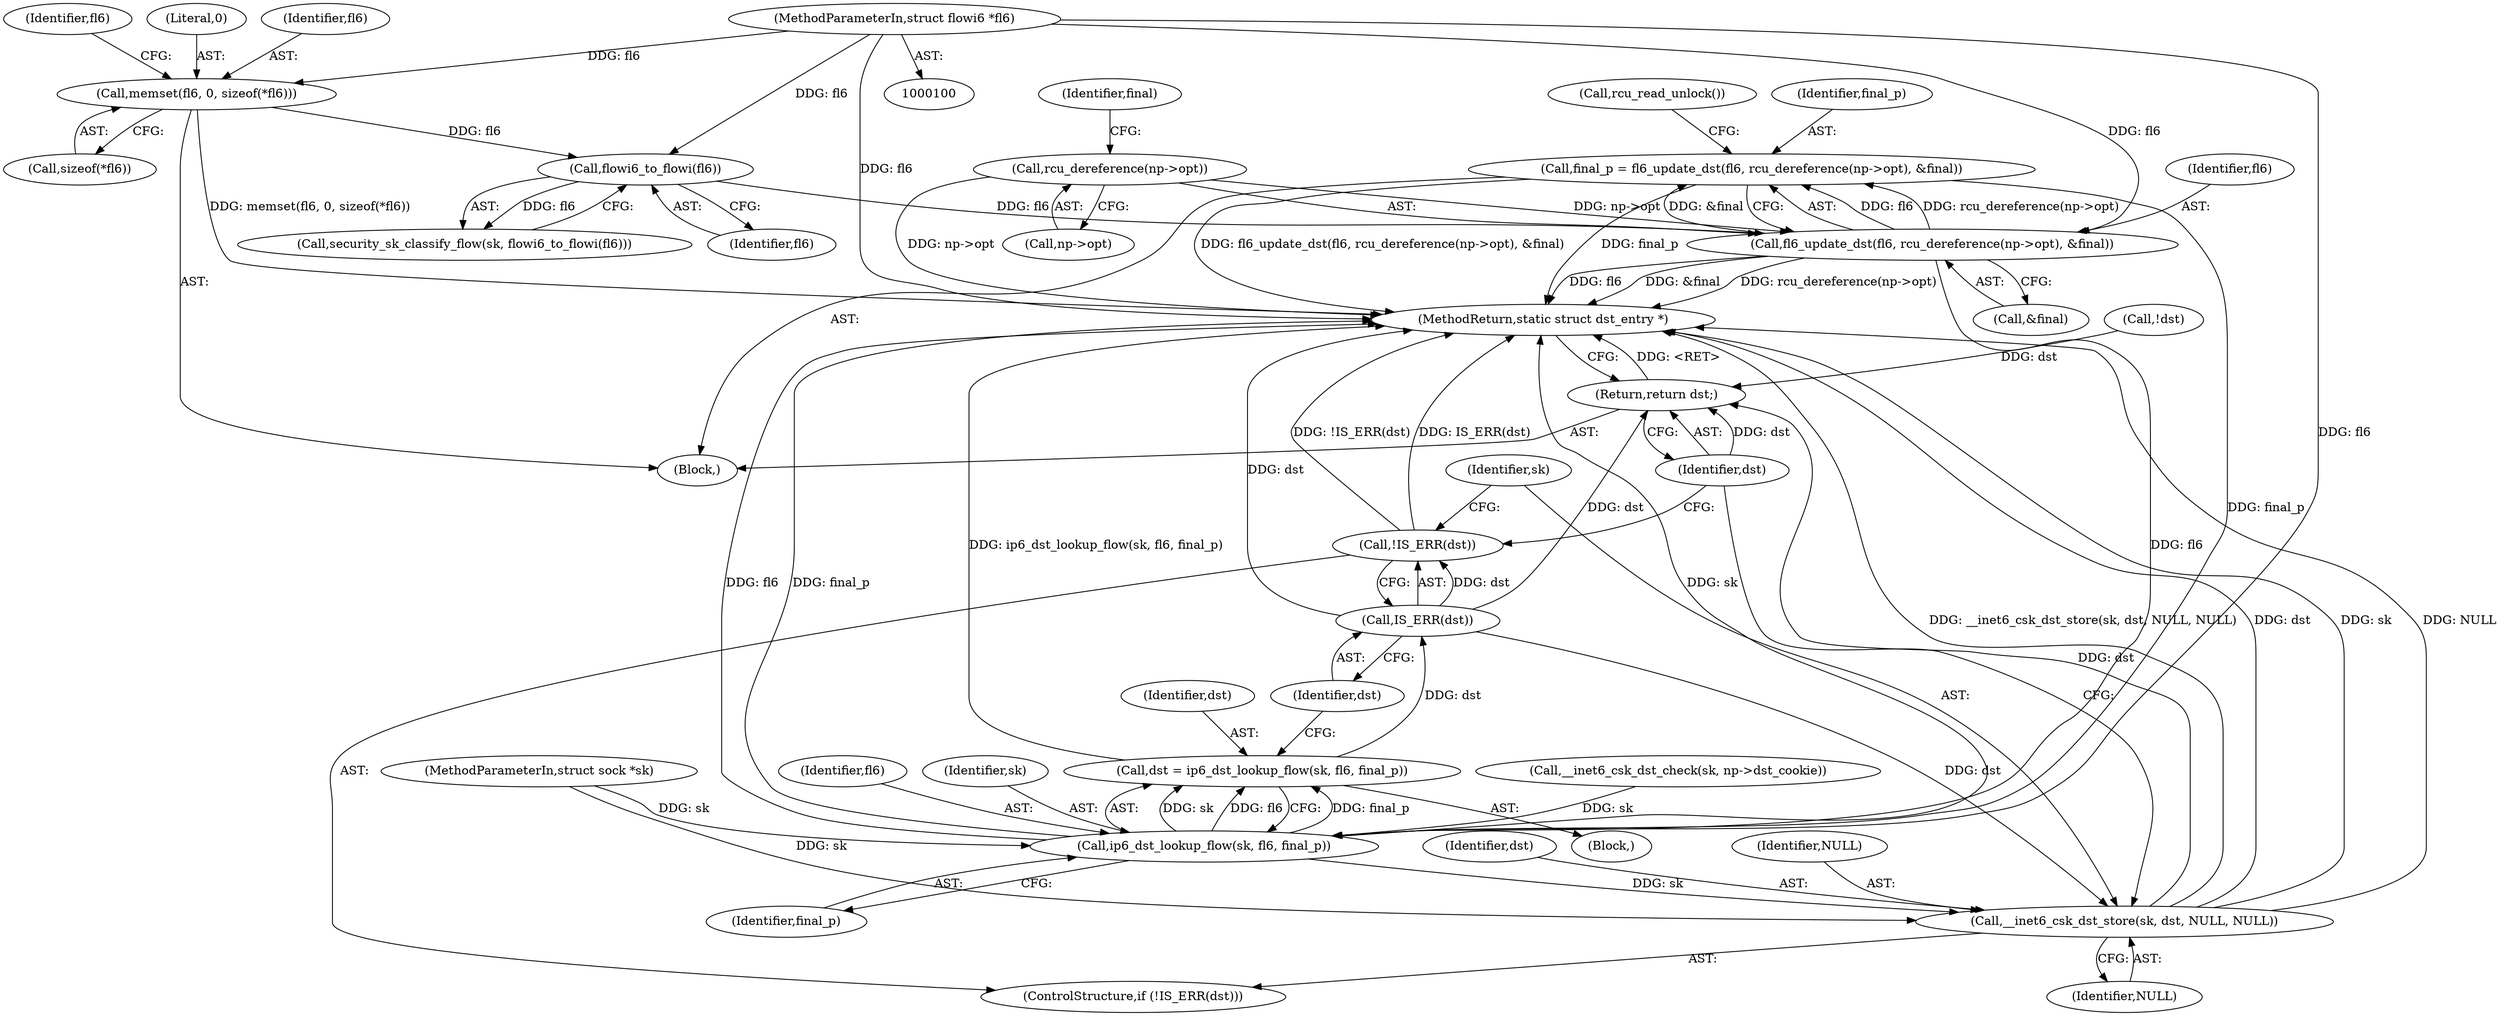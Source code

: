 digraph "0_linux_45f6fad84cc305103b28d73482b344d7f5b76f39_8@API" {
"1000189" [label="(Call,final_p = fl6_update_dst(fl6, rcu_dereference(np->opt), &final))"];
"1000191" [label="(Call,fl6_update_dst(fl6, rcu_dereference(np->opt), &final))"];
"1000186" [label="(Call,flowi6_to_flowi(fl6))"];
"1000117" [label="(Call,memset(fl6, 0, sizeof(*fl6)))"];
"1000102" [label="(MethodParameterIn,struct flowi6 *fl6)"];
"1000193" [label="(Call,rcu_dereference(np->opt))"];
"1000213" [label="(Call,ip6_dst_lookup_flow(sk, fl6, final_p))"];
"1000211" [label="(Call,dst = ip6_dst_lookup_flow(sk, fl6, final_p))"];
"1000219" [label="(Call,IS_ERR(dst))"];
"1000218" [label="(Call,!IS_ERR(dst))"];
"1000221" [label="(Call,__inet6_csk_dst_store(sk, dst, NULL, NULL))"];
"1000226" [label="(Return,return dst;)"];
"1000192" [label="(Identifier,fl6)"];
"1000198" [label="(Identifier,final)"];
"1000221" [label="(Call,__inet6_csk_dst_store(sk, dst, NULL, NULL))"];
"1000210" [label="(Block,)"];
"1000199" [label="(Call,rcu_read_unlock())"];
"1000187" [label="(Identifier,fl6)"];
"1000227" [label="(Identifier,dst)"];
"1000194" [label="(Call,np->opt)"];
"1000212" [label="(Identifier,dst)"];
"1000190" [label="(Identifier,final_p)"];
"1000218" [label="(Call,!IS_ERR(dst))"];
"1000211" [label="(Call,dst = ip6_dst_lookup_flow(sk, fl6, final_p))"];
"1000193" [label="(Call,rcu_dereference(np->opt))"];
"1000197" [label="(Call,&final)"];
"1000219" [label="(Call,IS_ERR(dst))"];
"1000118" [label="(Identifier,fl6)"];
"1000226" [label="(Return,return dst;)"];
"1000222" [label="(Identifier,sk)"];
"1000214" [label="(Identifier,sk)"];
"1000216" [label="(Identifier,final_p)"];
"1000191" [label="(Call,fl6_update_dst(fl6, rcu_dereference(np->opt), &final))"];
"1000102" [label="(MethodParameterIn,struct flowi6 *fl6)"];
"1000213" [label="(Call,ip6_dst_lookup_flow(sk, fl6, final_p))"];
"1000208" [label="(Call,!dst)"];
"1000202" [label="(Call,__inet6_csk_dst_check(sk, np->dst_cookie))"];
"1000223" [label="(Identifier,dst)"];
"1000125" [label="(Identifier,fl6)"];
"1000189" [label="(Call,final_p = fl6_update_dst(fl6, rcu_dereference(np->opt), &final))"];
"1000120" [label="(Call,sizeof(*fl6))"];
"1000103" [label="(Block,)"];
"1000224" [label="(Identifier,NULL)"];
"1000186" [label="(Call,flowi6_to_flowi(fl6))"];
"1000217" [label="(ControlStructure,if (!IS_ERR(dst)))"];
"1000117" [label="(Call,memset(fl6, 0, sizeof(*fl6)))"];
"1000119" [label="(Literal,0)"];
"1000220" [label="(Identifier,dst)"];
"1000101" [label="(MethodParameterIn,struct sock *sk)"];
"1000215" [label="(Identifier,fl6)"];
"1000225" [label="(Identifier,NULL)"];
"1000228" [label="(MethodReturn,static struct dst_entry *)"];
"1000184" [label="(Call,security_sk_classify_flow(sk, flowi6_to_flowi(fl6)))"];
"1000189" -> "1000103"  [label="AST: "];
"1000189" -> "1000191"  [label="CFG: "];
"1000190" -> "1000189"  [label="AST: "];
"1000191" -> "1000189"  [label="AST: "];
"1000199" -> "1000189"  [label="CFG: "];
"1000189" -> "1000228"  [label="DDG: final_p"];
"1000189" -> "1000228"  [label="DDG: fl6_update_dst(fl6, rcu_dereference(np->opt), &final)"];
"1000191" -> "1000189"  [label="DDG: fl6"];
"1000191" -> "1000189"  [label="DDG: rcu_dereference(np->opt)"];
"1000191" -> "1000189"  [label="DDG: &final"];
"1000189" -> "1000213"  [label="DDG: final_p"];
"1000191" -> "1000197"  [label="CFG: "];
"1000192" -> "1000191"  [label="AST: "];
"1000193" -> "1000191"  [label="AST: "];
"1000197" -> "1000191"  [label="AST: "];
"1000191" -> "1000228"  [label="DDG: &final"];
"1000191" -> "1000228"  [label="DDG: rcu_dereference(np->opt)"];
"1000191" -> "1000228"  [label="DDG: fl6"];
"1000186" -> "1000191"  [label="DDG: fl6"];
"1000102" -> "1000191"  [label="DDG: fl6"];
"1000193" -> "1000191"  [label="DDG: np->opt"];
"1000191" -> "1000213"  [label="DDG: fl6"];
"1000186" -> "1000184"  [label="AST: "];
"1000186" -> "1000187"  [label="CFG: "];
"1000187" -> "1000186"  [label="AST: "];
"1000184" -> "1000186"  [label="CFG: "];
"1000186" -> "1000184"  [label="DDG: fl6"];
"1000117" -> "1000186"  [label="DDG: fl6"];
"1000102" -> "1000186"  [label="DDG: fl6"];
"1000117" -> "1000103"  [label="AST: "];
"1000117" -> "1000120"  [label="CFG: "];
"1000118" -> "1000117"  [label="AST: "];
"1000119" -> "1000117"  [label="AST: "];
"1000120" -> "1000117"  [label="AST: "];
"1000125" -> "1000117"  [label="CFG: "];
"1000117" -> "1000228"  [label="DDG: memset(fl6, 0, sizeof(*fl6))"];
"1000102" -> "1000117"  [label="DDG: fl6"];
"1000102" -> "1000100"  [label="AST: "];
"1000102" -> "1000228"  [label="DDG: fl6"];
"1000102" -> "1000213"  [label="DDG: fl6"];
"1000193" -> "1000194"  [label="CFG: "];
"1000194" -> "1000193"  [label="AST: "];
"1000198" -> "1000193"  [label="CFG: "];
"1000193" -> "1000228"  [label="DDG: np->opt"];
"1000213" -> "1000211"  [label="AST: "];
"1000213" -> "1000216"  [label="CFG: "];
"1000214" -> "1000213"  [label="AST: "];
"1000215" -> "1000213"  [label="AST: "];
"1000216" -> "1000213"  [label="AST: "];
"1000211" -> "1000213"  [label="CFG: "];
"1000213" -> "1000228"  [label="DDG: final_p"];
"1000213" -> "1000228"  [label="DDG: sk"];
"1000213" -> "1000228"  [label="DDG: fl6"];
"1000213" -> "1000211"  [label="DDG: sk"];
"1000213" -> "1000211"  [label="DDG: fl6"];
"1000213" -> "1000211"  [label="DDG: final_p"];
"1000202" -> "1000213"  [label="DDG: sk"];
"1000101" -> "1000213"  [label="DDG: sk"];
"1000213" -> "1000221"  [label="DDG: sk"];
"1000211" -> "1000210"  [label="AST: "];
"1000212" -> "1000211"  [label="AST: "];
"1000220" -> "1000211"  [label="CFG: "];
"1000211" -> "1000228"  [label="DDG: ip6_dst_lookup_flow(sk, fl6, final_p)"];
"1000211" -> "1000219"  [label="DDG: dst"];
"1000219" -> "1000218"  [label="AST: "];
"1000219" -> "1000220"  [label="CFG: "];
"1000220" -> "1000219"  [label="AST: "];
"1000218" -> "1000219"  [label="CFG: "];
"1000219" -> "1000228"  [label="DDG: dst"];
"1000219" -> "1000218"  [label="DDG: dst"];
"1000219" -> "1000221"  [label="DDG: dst"];
"1000219" -> "1000226"  [label="DDG: dst"];
"1000218" -> "1000217"  [label="AST: "];
"1000222" -> "1000218"  [label="CFG: "];
"1000227" -> "1000218"  [label="CFG: "];
"1000218" -> "1000228"  [label="DDG: IS_ERR(dst)"];
"1000218" -> "1000228"  [label="DDG: !IS_ERR(dst)"];
"1000221" -> "1000217"  [label="AST: "];
"1000221" -> "1000225"  [label="CFG: "];
"1000222" -> "1000221"  [label="AST: "];
"1000223" -> "1000221"  [label="AST: "];
"1000224" -> "1000221"  [label="AST: "];
"1000225" -> "1000221"  [label="AST: "];
"1000227" -> "1000221"  [label="CFG: "];
"1000221" -> "1000228"  [label="DDG: NULL"];
"1000221" -> "1000228"  [label="DDG: __inet6_csk_dst_store(sk, dst, NULL, NULL)"];
"1000221" -> "1000228"  [label="DDG: dst"];
"1000221" -> "1000228"  [label="DDG: sk"];
"1000101" -> "1000221"  [label="DDG: sk"];
"1000221" -> "1000226"  [label="DDG: dst"];
"1000226" -> "1000103"  [label="AST: "];
"1000226" -> "1000227"  [label="CFG: "];
"1000227" -> "1000226"  [label="AST: "];
"1000228" -> "1000226"  [label="CFG: "];
"1000226" -> "1000228"  [label="DDG: <RET>"];
"1000227" -> "1000226"  [label="DDG: dst"];
"1000208" -> "1000226"  [label="DDG: dst"];
}

